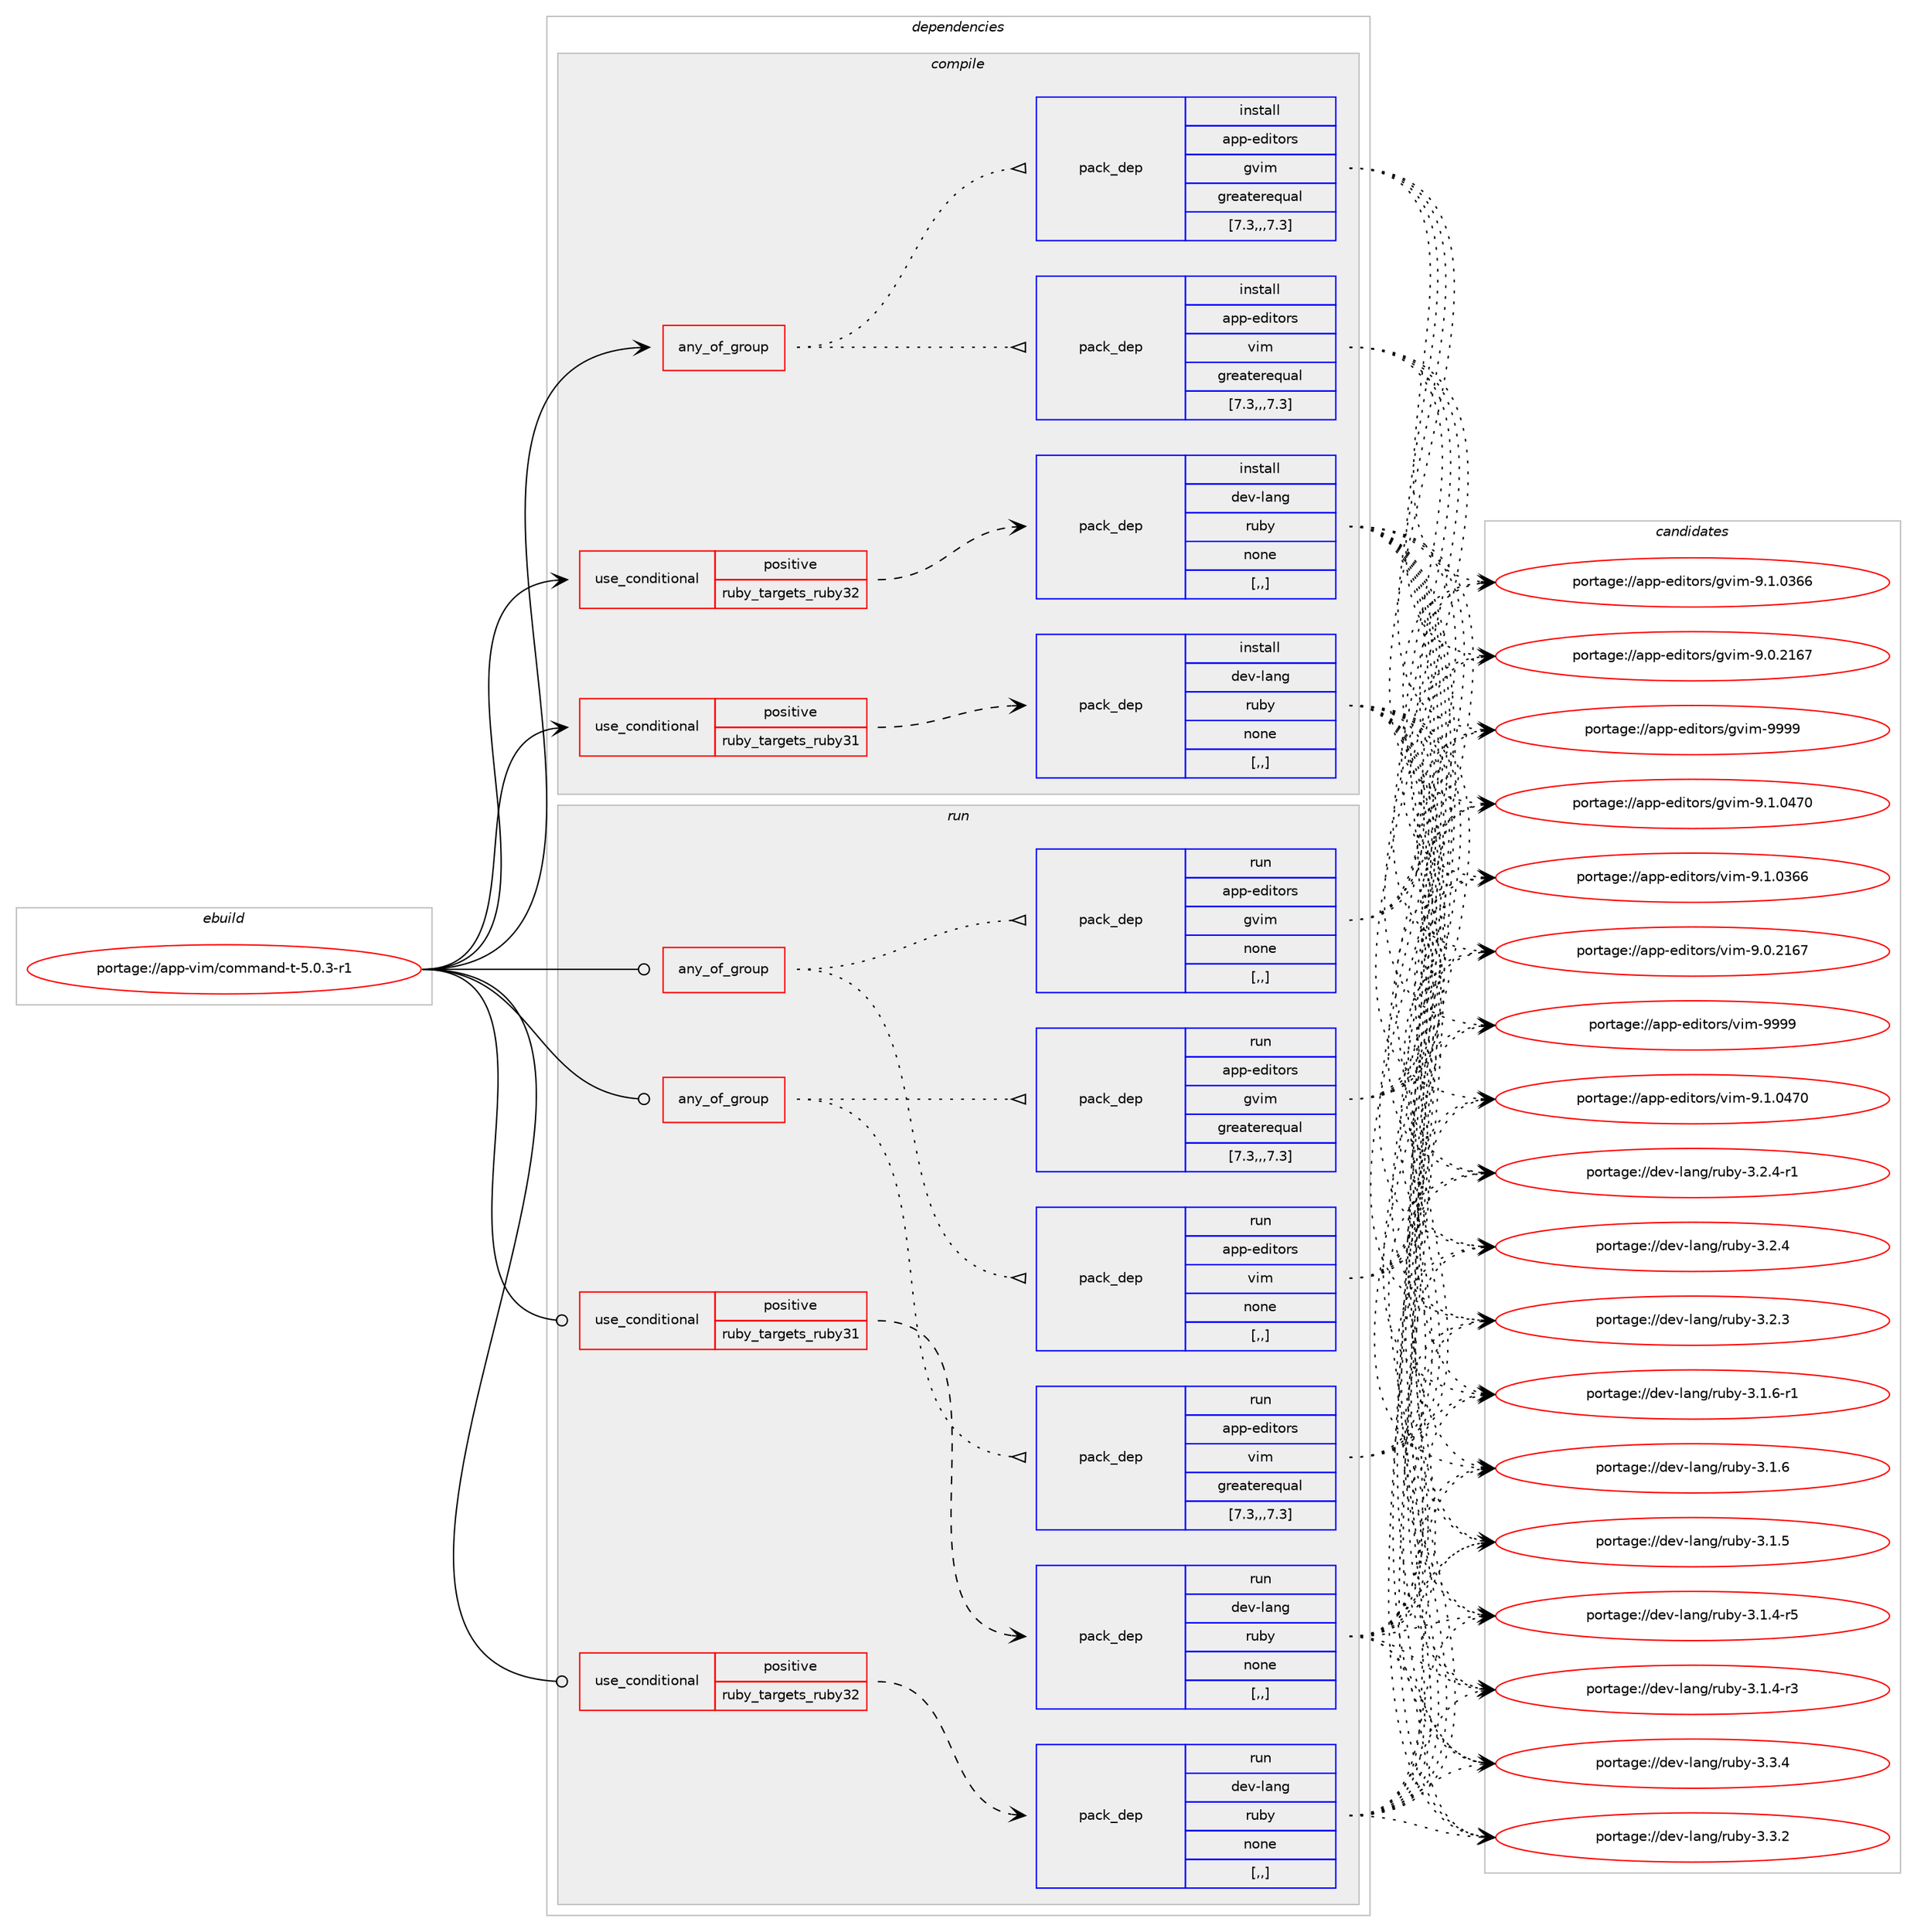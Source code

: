digraph prolog {

# *************
# Graph options
# *************

newrank=true;
concentrate=true;
compound=true;
graph [rankdir=LR,fontname=Helvetica,fontsize=10,ranksep=1.5];#, ranksep=2.5, nodesep=0.2];
edge  [arrowhead=vee];
node  [fontname=Helvetica,fontsize=10];

# **********
# The ebuild
# **********

subgraph cluster_leftcol {
color=gray;
rank=same;
label=<<i>ebuild</i>>;
id [label="portage://app-vim/command-t-5.0.3-r1", color=red, width=4, href="../app-vim/command-t-5.0.3-r1.svg"];
}

# ****************
# The dependencies
# ****************

subgraph cluster_midcol {
color=gray;
label=<<i>dependencies</i>>;
subgraph cluster_compile {
fillcolor="#eeeeee";
style=filled;
label=<<i>compile</i>>;
subgraph any499 {
dependency60922 [label=<<TABLE BORDER="0" CELLBORDER="1" CELLSPACING="0" CELLPADDING="4"><TR><TD CELLPADDING="10">any_of_group</TD></TR></TABLE>>, shape=none, color=red];subgraph pack44068 {
dependency60923 [label=<<TABLE BORDER="0" CELLBORDER="1" CELLSPACING="0" CELLPADDING="4" WIDTH="220"><TR><TD ROWSPAN="6" CELLPADDING="30">pack_dep</TD></TR><TR><TD WIDTH="110">install</TD></TR><TR><TD>app-editors</TD></TR><TR><TD>vim</TD></TR><TR><TD>greaterequal</TD></TR><TR><TD>[7.3,,,7.3]</TD></TR></TABLE>>, shape=none, color=blue];
}
dependency60922:e -> dependency60923:w [weight=20,style="dotted",arrowhead="oinv"];
subgraph pack44069 {
dependency60924 [label=<<TABLE BORDER="0" CELLBORDER="1" CELLSPACING="0" CELLPADDING="4" WIDTH="220"><TR><TD ROWSPAN="6" CELLPADDING="30">pack_dep</TD></TR><TR><TD WIDTH="110">install</TD></TR><TR><TD>app-editors</TD></TR><TR><TD>gvim</TD></TR><TR><TD>greaterequal</TD></TR><TR><TD>[7.3,,,7.3]</TD></TR></TABLE>>, shape=none, color=blue];
}
dependency60922:e -> dependency60924:w [weight=20,style="dotted",arrowhead="oinv"];
}
id:e -> dependency60922:w [weight=20,style="solid",arrowhead="vee"];
subgraph cond16290 {
dependency60925 [label=<<TABLE BORDER="0" CELLBORDER="1" CELLSPACING="0" CELLPADDING="4"><TR><TD ROWSPAN="3" CELLPADDING="10">use_conditional</TD></TR><TR><TD>positive</TD></TR><TR><TD>ruby_targets_ruby31</TD></TR></TABLE>>, shape=none, color=red];
subgraph pack44070 {
dependency60926 [label=<<TABLE BORDER="0" CELLBORDER="1" CELLSPACING="0" CELLPADDING="4" WIDTH="220"><TR><TD ROWSPAN="6" CELLPADDING="30">pack_dep</TD></TR><TR><TD WIDTH="110">install</TD></TR><TR><TD>dev-lang</TD></TR><TR><TD>ruby</TD></TR><TR><TD>none</TD></TR><TR><TD>[,,]</TD></TR></TABLE>>, shape=none, color=blue];
}
dependency60925:e -> dependency60926:w [weight=20,style="dashed",arrowhead="vee"];
}
id:e -> dependency60925:w [weight=20,style="solid",arrowhead="vee"];
subgraph cond16291 {
dependency60927 [label=<<TABLE BORDER="0" CELLBORDER="1" CELLSPACING="0" CELLPADDING="4"><TR><TD ROWSPAN="3" CELLPADDING="10">use_conditional</TD></TR><TR><TD>positive</TD></TR><TR><TD>ruby_targets_ruby32</TD></TR></TABLE>>, shape=none, color=red];
subgraph pack44071 {
dependency60928 [label=<<TABLE BORDER="0" CELLBORDER="1" CELLSPACING="0" CELLPADDING="4" WIDTH="220"><TR><TD ROWSPAN="6" CELLPADDING="30">pack_dep</TD></TR><TR><TD WIDTH="110">install</TD></TR><TR><TD>dev-lang</TD></TR><TR><TD>ruby</TD></TR><TR><TD>none</TD></TR><TR><TD>[,,]</TD></TR></TABLE>>, shape=none, color=blue];
}
dependency60927:e -> dependency60928:w [weight=20,style="dashed",arrowhead="vee"];
}
id:e -> dependency60927:w [weight=20,style="solid",arrowhead="vee"];
}
subgraph cluster_compileandrun {
fillcolor="#eeeeee";
style=filled;
label=<<i>compile and run</i>>;
}
subgraph cluster_run {
fillcolor="#eeeeee";
style=filled;
label=<<i>run</i>>;
subgraph any500 {
dependency60929 [label=<<TABLE BORDER="0" CELLBORDER="1" CELLSPACING="0" CELLPADDING="4"><TR><TD CELLPADDING="10">any_of_group</TD></TR></TABLE>>, shape=none, color=red];subgraph pack44072 {
dependency60930 [label=<<TABLE BORDER="0" CELLBORDER="1" CELLSPACING="0" CELLPADDING="4" WIDTH="220"><TR><TD ROWSPAN="6" CELLPADDING="30">pack_dep</TD></TR><TR><TD WIDTH="110">run</TD></TR><TR><TD>app-editors</TD></TR><TR><TD>vim</TD></TR><TR><TD>greaterequal</TD></TR><TR><TD>[7.3,,,7.3]</TD></TR></TABLE>>, shape=none, color=blue];
}
dependency60929:e -> dependency60930:w [weight=20,style="dotted",arrowhead="oinv"];
subgraph pack44073 {
dependency60931 [label=<<TABLE BORDER="0" CELLBORDER="1" CELLSPACING="0" CELLPADDING="4" WIDTH="220"><TR><TD ROWSPAN="6" CELLPADDING="30">pack_dep</TD></TR><TR><TD WIDTH="110">run</TD></TR><TR><TD>app-editors</TD></TR><TR><TD>gvim</TD></TR><TR><TD>greaterequal</TD></TR><TR><TD>[7.3,,,7.3]</TD></TR></TABLE>>, shape=none, color=blue];
}
dependency60929:e -> dependency60931:w [weight=20,style="dotted",arrowhead="oinv"];
}
id:e -> dependency60929:w [weight=20,style="solid",arrowhead="odot"];
subgraph any501 {
dependency60932 [label=<<TABLE BORDER="0" CELLBORDER="1" CELLSPACING="0" CELLPADDING="4"><TR><TD CELLPADDING="10">any_of_group</TD></TR></TABLE>>, shape=none, color=red];subgraph pack44074 {
dependency60933 [label=<<TABLE BORDER="0" CELLBORDER="1" CELLSPACING="0" CELLPADDING="4" WIDTH="220"><TR><TD ROWSPAN="6" CELLPADDING="30">pack_dep</TD></TR><TR><TD WIDTH="110">run</TD></TR><TR><TD>app-editors</TD></TR><TR><TD>vim</TD></TR><TR><TD>none</TD></TR><TR><TD>[,,]</TD></TR></TABLE>>, shape=none, color=blue];
}
dependency60932:e -> dependency60933:w [weight=20,style="dotted",arrowhead="oinv"];
subgraph pack44075 {
dependency60934 [label=<<TABLE BORDER="0" CELLBORDER="1" CELLSPACING="0" CELLPADDING="4" WIDTH="220"><TR><TD ROWSPAN="6" CELLPADDING="30">pack_dep</TD></TR><TR><TD WIDTH="110">run</TD></TR><TR><TD>app-editors</TD></TR><TR><TD>gvim</TD></TR><TR><TD>none</TD></TR><TR><TD>[,,]</TD></TR></TABLE>>, shape=none, color=blue];
}
dependency60932:e -> dependency60934:w [weight=20,style="dotted",arrowhead="oinv"];
}
id:e -> dependency60932:w [weight=20,style="solid",arrowhead="odot"];
subgraph cond16292 {
dependency60935 [label=<<TABLE BORDER="0" CELLBORDER="1" CELLSPACING="0" CELLPADDING="4"><TR><TD ROWSPAN="3" CELLPADDING="10">use_conditional</TD></TR><TR><TD>positive</TD></TR><TR><TD>ruby_targets_ruby31</TD></TR></TABLE>>, shape=none, color=red];
subgraph pack44076 {
dependency60936 [label=<<TABLE BORDER="0" CELLBORDER="1" CELLSPACING="0" CELLPADDING="4" WIDTH="220"><TR><TD ROWSPAN="6" CELLPADDING="30">pack_dep</TD></TR><TR><TD WIDTH="110">run</TD></TR><TR><TD>dev-lang</TD></TR><TR><TD>ruby</TD></TR><TR><TD>none</TD></TR><TR><TD>[,,]</TD></TR></TABLE>>, shape=none, color=blue];
}
dependency60935:e -> dependency60936:w [weight=20,style="dashed",arrowhead="vee"];
}
id:e -> dependency60935:w [weight=20,style="solid",arrowhead="odot"];
subgraph cond16293 {
dependency60937 [label=<<TABLE BORDER="0" CELLBORDER="1" CELLSPACING="0" CELLPADDING="4"><TR><TD ROWSPAN="3" CELLPADDING="10">use_conditional</TD></TR><TR><TD>positive</TD></TR><TR><TD>ruby_targets_ruby32</TD></TR></TABLE>>, shape=none, color=red];
subgraph pack44077 {
dependency60938 [label=<<TABLE BORDER="0" CELLBORDER="1" CELLSPACING="0" CELLPADDING="4" WIDTH="220"><TR><TD ROWSPAN="6" CELLPADDING="30">pack_dep</TD></TR><TR><TD WIDTH="110">run</TD></TR><TR><TD>dev-lang</TD></TR><TR><TD>ruby</TD></TR><TR><TD>none</TD></TR><TR><TD>[,,]</TD></TR></TABLE>>, shape=none, color=blue];
}
dependency60937:e -> dependency60938:w [weight=20,style="dashed",arrowhead="vee"];
}
id:e -> dependency60937:w [weight=20,style="solid",arrowhead="odot"];
}
}

# **************
# The candidates
# **************

subgraph cluster_choices {
rank=same;
color=gray;
label=<<i>candidates</i>>;

subgraph choice44068 {
color=black;
nodesep=1;
choice9711211245101100105116111114115471181051094557575757 [label="portage://app-editors/vim-9999", color=red, width=4,href="../app-editors/vim-9999.svg"];
choice971121124510110010511611111411547118105109455746494648525548 [label="portage://app-editors/vim-9.1.0470", color=red, width=4,href="../app-editors/vim-9.1.0470.svg"];
choice971121124510110010511611111411547118105109455746494648515454 [label="portage://app-editors/vim-9.1.0366", color=red, width=4,href="../app-editors/vim-9.1.0366.svg"];
choice971121124510110010511611111411547118105109455746484650495455 [label="portage://app-editors/vim-9.0.2167", color=red, width=4,href="../app-editors/vim-9.0.2167.svg"];
dependency60923:e -> choice9711211245101100105116111114115471181051094557575757:w [style=dotted,weight="100"];
dependency60923:e -> choice971121124510110010511611111411547118105109455746494648525548:w [style=dotted,weight="100"];
dependency60923:e -> choice971121124510110010511611111411547118105109455746494648515454:w [style=dotted,weight="100"];
dependency60923:e -> choice971121124510110010511611111411547118105109455746484650495455:w [style=dotted,weight="100"];
}
subgraph choice44069 {
color=black;
nodesep=1;
choice9711211245101100105116111114115471031181051094557575757 [label="portage://app-editors/gvim-9999", color=red, width=4,href="../app-editors/gvim-9999.svg"];
choice971121124510110010511611111411547103118105109455746494648525548 [label="portage://app-editors/gvim-9.1.0470", color=red, width=4,href="../app-editors/gvim-9.1.0470.svg"];
choice971121124510110010511611111411547103118105109455746494648515454 [label="portage://app-editors/gvim-9.1.0366", color=red, width=4,href="../app-editors/gvim-9.1.0366.svg"];
choice971121124510110010511611111411547103118105109455746484650495455 [label="portage://app-editors/gvim-9.0.2167", color=red, width=4,href="../app-editors/gvim-9.0.2167.svg"];
dependency60924:e -> choice9711211245101100105116111114115471031181051094557575757:w [style=dotted,weight="100"];
dependency60924:e -> choice971121124510110010511611111411547103118105109455746494648525548:w [style=dotted,weight="100"];
dependency60924:e -> choice971121124510110010511611111411547103118105109455746494648515454:w [style=dotted,weight="100"];
dependency60924:e -> choice971121124510110010511611111411547103118105109455746484650495455:w [style=dotted,weight="100"];
}
subgraph choice44070 {
color=black;
nodesep=1;
choice10010111845108971101034711411798121455146514652 [label="portage://dev-lang/ruby-3.3.4", color=red, width=4,href="../dev-lang/ruby-3.3.4.svg"];
choice10010111845108971101034711411798121455146514650 [label="portage://dev-lang/ruby-3.3.2", color=red, width=4,href="../dev-lang/ruby-3.3.2.svg"];
choice100101118451089711010347114117981214551465046524511449 [label="portage://dev-lang/ruby-3.2.4-r1", color=red, width=4,href="../dev-lang/ruby-3.2.4-r1.svg"];
choice10010111845108971101034711411798121455146504652 [label="portage://dev-lang/ruby-3.2.4", color=red, width=4,href="../dev-lang/ruby-3.2.4.svg"];
choice10010111845108971101034711411798121455146504651 [label="portage://dev-lang/ruby-3.2.3", color=red, width=4,href="../dev-lang/ruby-3.2.3.svg"];
choice100101118451089711010347114117981214551464946544511449 [label="portage://dev-lang/ruby-3.1.6-r1", color=red, width=4,href="../dev-lang/ruby-3.1.6-r1.svg"];
choice10010111845108971101034711411798121455146494654 [label="portage://dev-lang/ruby-3.1.6", color=red, width=4,href="../dev-lang/ruby-3.1.6.svg"];
choice10010111845108971101034711411798121455146494653 [label="portage://dev-lang/ruby-3.1.5", color=red, width=4,href="../dev-lang/ruby-3.1.5.svg"];
choice100101118451089711010347114117981214551464946524511453 [label="portage://dev-lang/ruby-3.1.4-r5", color=red, width=4,href="../dev-lang/ruby-3.1.4-r5.svg"];
choice100101118451089711010347114117981214551464946524511451 [label="portage://dev-lang/ruby-3.1.4-r3", color=red, width=4,href="../dev-lang/ruby-3.1.4-r3.svg"];
dependency60926:e -> choice10010111845108971101034711411798121455146514652:w [style=dotted,weight="100"];
dependency60926:e -> choice10010111845108971101034711411798121455146514650:w [style=dotted,weight="100"];
dependency60926:e -> choice100101118451089711010347114117981214551465046524511449:w [style=dotted,weight="100"];
dependency60926:e -> choice10010111845108971101034711411798121455146504652:w [style=dotted,weight="100"];
dependency60926:e -> choice10010111845108971101034711411798121455146504651:w [style=dotted,weight="100"];
dependency60926:e -> choice100101118451089711010347114117981214551464946544511449:w [style=dotted,weight="100"];
dependency60926:e -> choice10010111845108971101034711411798121455146494654:w [style=dotted,weight="100"];
dependency60926:e -> choice10010111845108971101034711411798121455146494653:w [style=dotted,weight="100"];
dependency60926:e -> choice100101118451089711010347114117981214551464946524511453:w [style=dotted,weight="100"];
dependency60926:e -> choice100101118451089711010347114117981214551464946524511451:w [style=dotted,weight="100"];
}
subgraph choice44071 {
color=black;
nodesep=1;
choice10010111845108971101034711411798121455146514652 [label="portage://dev-lang/ruby-3.3.4", color=red, width=4,href="../dev-lang/ruby-3.3.4.svg"];
choice10010111845108971101034711411798121455146514650 [label="portage://dev-lang/ruby-3.3.2", color=red, width=4,href="../dev-lang/ruby-3.3.2.svg"];
choice100101118451089711010347114117981214551465046524511449 [label="portage://dev-lang/ruby-3.2.4-r1", color=red, width=4,href="../dev-lang/ruby-3.2.4-r1.svg"];
choice10010111845108971101034711411798121455146504652 [label="portage://dev-lang/ruby-3.2.4", color=red, width=4,href="../dev-lang/ruby-3.2.4.svg"];
choice10010111845108971101034711411798121455146504651 [label="portage://dev-lang/ruby-3.2.3", color=red, width=4,href="../dev-lang/ruby-3.2.3.svg"];
choice100101118451089711010347114117981214551464946544511449 [label="portage://dev-lang/ruby-3.1.6-r1", color=red, width=4,href="../dev-lang/ruby-3.1.6-r1.svg"];
choice10010111845108971101034711411798121455146494654 [label="portage://dev-lang/ruby-3.1.6", color=red, width=4,href="../dev-lang/ruby-3.1.6.svg"];
choice10010111845108971101034711411798121455146494653 [label="portage://dev-lang/ruby-3.1.5", color=red, width=4,href="../dev-lang/ruby-3.1.5.svg"];
choice100101118451089711010347114117981214551464946524511453 [label="portage://dev-lang/ruby-3.1.4-r5", color=red, width=4,href="../dev-lang/ruby-3.1.4-r5.svg"];
choice100101118451089711010347114117981214551464946524511451 [label="portage://dev-lang/ruby-3.1.4-r3", color=red, width=4,href="../dev-lang/ruby-3.1.4-r3.svg"];
dependency60928:e -> choice10010111845108971101034711411798121455146514652:w [style=dotted,weight="100"];
dependency60928:e -> choice10010111845108971101034711411798121455146514650:w [style=dotted,weight="100"];
dependency60928:e -> choice100101118451089711010347114117981214551465046524511449:w [style=dotted,weight="100"];
dependency60928:e -> choice10010111845108971101034711411798121455146504652:w [style=dotted,weight="100"];
dependency60928:e -> choice10010111845108971101034711411798121455146504651:w [style=dotted,weight="100"];
dependency60928:e -> choice100101118451089711010347114117981214551464946544511449:w [style=dotted,weight="100"];
dependency60928:e -> choice10010111845108971101034711411798121455146494654:w [style=dotted,weight="100"];
dependency60928:e -> choice10010111845108971101034711411798121455146494653:w [style=dotted,weight="100"];
dependency60928:e -> choice100101118451089711010347114117981214551464946524511453:w [style=dotted,weight="100"];
dependency60928:e -> choice100101118451089711010347114117981214551464946524511451:w [style=dotted,weight="100"];
}
subgraph choice44072 {
color=black;
nodesep=1;
choice9711211245101100105116111114115471181051094557575757 [label="portage://app-editors/vim-9999", color=red, width=4,href="../app-editors/vim-9999.svg"];
choice971121124510110010511611111411547118105109455746494648525548 [label="portage://app-editors/vim-9.1.0470", color=red, width=4,href="../app-editors/vim-9.1.0470.svg"];
choice971121124510110010511611111411547118105109455746494648515454 [label="portage://app-editors/vim-9.1.0366", color=red, width=4,href="../app-editors/vim-9.1.0366.svg"];
choice971121124510110010511611111411547118105109455746484650495455 [label="portage://app-editors/vim-9.0.2167", color=red, width=4,href="../app-editors/vim-9.0.2167.svg"];
dependency60930:e -> choice9711211245101100105116111114115471181051094557575757:w [style=dotted,weight="100"];
dependency60930:e -> choice971121124510110010511611111411547118105109455746494648525548:w [style=dotted,weight="100"];
dependency60930:e -> choice971121124510110010511611111411547118105109455746494648515454:w [style=dotted,weight="100"];
dependency60930:e -> choice971121124510110010511611111411547118105109455746484650495455:w [style=dotted,weight="100"];
}
subgraph choice44073 {
color=black;
nodesep=1;
choice9711211245101100105116111114115471031181051094557575757 [label="portage://app-editors/gvim-9999", color=red, width=4,href="../app-editors/gvim-9999.svg"];
choice971121124510110010511611111411547103118105109455746494648525548 [label="portage://app-editors/gvim-9.1.0470", color=red, width=4,href="../app-editors/gvim-9.1.0470.svg"];
choice971121124510110010511611111411547103118105109455746494648515454 [label="portage://app-editors/gvim-9.1.0366", color=red, width=4,href="../app-editors/gvim-9.1.0366.svg"];
choice971121124510110010511611111411547103118105109455746484650495455 [label="portage://app-editors/gvim-9.0.2167", color=red, width=4,href="../app-editors/gvim-9.0.2167.svg"];
dependency60931:e -> choice9711211245101100105116111114115471031181051094557575757:w [style=dotted,weight="100"];
dependency60931:e -> choice971121124510110010511611111411547103118105109455746494648525548:w [style=dotted,weight="100"];
dependency60931:e -> choice971121124510110010511611111411547103118105109455746494648515454:w [style=dotted,weight="100"];
dependency60931:e -> choice971121124510110010511611111411547103118105109455746484650495455:w [style=dotted,weight="100"];
}
subgraph choice44074 {
color=black;
nodesep=1;
choice9711211245101100105116111114115471181051094557575757 [label="portage://app-editors/vim-9999", color=red, width=4,href="../app-editors/vim-9999.svg"];
choice971121124510110010511611111411547118105109455746494648525548 [label="portage://app-editors/vim-9.1.0470", color=red, width=4,href="../app-editors/vim-9.1.0470.svg"];
choice971121124510110010511611111411547118105109455746494648515454 [label="portage://app-editors/vim-9.1.0366", color=red, width=4,href="../app-editors/vim-9.1.0366.svg"];
choice971121124510110010511611111411547118105109455746484650495455 [label="portage://app-editors/vim-9.0.2167", color=red, width=4,href="../app-editors/vim-9.0.2167.svg"];
dependency60933:e -> choice9711211245101100105116111114115471181051094557575757:w [style=dotted,weight="100"];
dependency60933:e -> choice971121124510110010511611111411547118105109455746494648525548:w [style=dotted,weight="100"];
dependency60933:e -> choice971121124510110010511611111411547118105109455746494648515454:w [style=dotted,weight="100"];
dependency60933:e -> choice971121124510110010511611111411547118105109455746484650495455:w [style=dotted,weight="100"];
}
subgraph choice44075 {
color=black;
nodesep=1;
choice9711211245101100105116111114115471031181051094557575757 [label="portage://app-editors/gvim-9999", color=red, width=4,href="../app-editors/gvim-9999.svg"];
choice971121124510110010511611111411547103118105109455746494648525548 [label="portage://app-editors/gvim-9.1.0470", color=red, width=4,href="../app-editors/gvim-9.1.0470.svg"];
choice971121124510110010511611111411547103118105109455746494648515454 [label="portage://app-editors/gvim-9.1.0366", color=red, width=4,href="../app-editors/gvim-9.1.0366.svg"];
choice971121124510110010511611111411547103118105109455746484650495455 [label="portage://app-editors/gvim-9.0.2167", color=red, width=4,href="../app-editors/gvim-9.0.2167.svg"];
dependency60934:e -> choice9711211245101100105116111114115471031181051094557575757:w [style=dotted,weight="100"];
dependency60934:e -> choice971121124510110010511611111411547103118105109455746494648525548:w [style=dotted,weight="100"];
dependency60934:e -> choice971121124510110010511611111411547103118105109455746494648515454:w [style=dotted,weight="100"];
dependency60934:e -> choice971121124510110010511611111411547103118105109455746484650495455:w [style=dotted,weight="100"];
}
subgraph choice44076 {
color=black;
nodesep=1;
choice10010111845108971101034711411798121455146514652 [label="portage://dev-lang/ruby-3.3.4", color=red, width=4,href="../dev-lang/ruby-3.3.4.svg"];
choice10010111845108971101034711411798121455146514650 [label="portage://dev-lang/ruby-3.3.2", color=red, width=4,href="../dev-lang/ruby-3.3.2.svg"];
choice100101118451089711010347114117981214551465046524511449 [label="portage://dev-lang/ruby-3.2.4-r1", color=red, width=4,href="../dev-lang/ruby-3.2.4-r1.svg"];
choice10010111845108971101034711411798121455146504652 [label="portage://dev-lang/ruby-3.2.4", color=red, width=4,href="../dev-lang/ruby-3.2.4.svg"];
choice10010111845108971101034711411798121455146504651 [label="portage://dev-lang/ruby-3.2.3", color=red, width=4,href="../dev-lang/ruby-3.2.3.svg"];
choice100101118451089711010347114117981214551464946544511449 [label="portage://dev-lang/ruby-3.1.6-r1", color=red, width=4,href="../dev-lang/ruby-3.1.6-r1.svg"];
choice10010111845108971101034711411798121455146494654 [label="portage://dev-lang/ruby-3.1.6", color=red, width=4,href="../dev-lang/ruby-3.1.6.svg"];
choice10010111845108971101034711411798121455146494653 [label="portage://dev-lang/ruby-3.1.5", color=red, width=4,href="../dev-lang/ruby-3.1.5.svg"];
choice100101118451089711010347114117981214551464946524511453 [label="portage://dev-lang/ruby-3.1.4-r5", color=red, width=4,href="../dev-lang/ruby-3.1.4-r5.svg"];
choice100101118451089711010347114117981214551464946524511451 [label="portage://dev-lang/ruby-3.1.4-r3", color=red, width=4,href="../dev-lang/ruby-3.1.4-r3.svg"];
dependency60936:e -> choice10010111845108971101034711411798121455146514652:w [style=dotted,weight="100"];
dependency60936:e -> choice10010111845108971101034711411798121455146514650:w [style=dotted,weight="100"];
dependency60936:e -> choice100101118451089711010347114117981214551465046524511449:w [style=dotted,weight="100"];
dependency60936:e -> choice10010111845108971101034711411798121455146504652:w [style=dotted,weight="100"];
dependency60936:e -> choice10010111845108971101034711411798121455146504651:w [style=dotted,weight="100"];
dependency60936:e -> choice100101118451089711010347114117981214551464946544511449:w [style=dotted,weight="100"];
dependency60936:e -> choice10010111845108971101034711411798121455146494654:w [style=dotted,weight="100"];
dependency60936:e -> choice10010111845108971101034711411798121455146494653:w [style=dotted,weight="100"];
dependency60936:e -> choice100101118451089711010347114117981214551464946524511453:w [style=dotted,weight="100"];
dependency60936:e -> choice100101118451089711010347114117981214551464946524511451:w [style=dotted,weight="100"];
}
subgraph choice44077 {
color=black;
nodesep=1;
choice10010111845108971101034711411798121455146514652 [label="portage://dev-lang/ruby-3.3.4", color=red, width=4,href="../dev-lang/ruby-3.3.4.svg"];
choice10010111845108971101034711411798121455146514650 [label="portage://dev-lang/ruby-3.3.2", color=red, width=4,href="../dev-lang/ruby-3.3.2.svg"];
choice100101118451089711010347114117981214551465046524511449 [label="portage://dev-lang/ruby-3.2.4-r1", color=red, width=4,href="../dev-lang/ruby-3.2.4-r1.svg"];
choice10010111845108971101034711411798121455146504652 [label="portage://dev-lang/ruby-3.2.4", color=red, width=4,href="../dev-lang/ruby-3.2.4.svg"];
choice10010111845108971101034711411798121455146504651 [label="portage://dev-lang/ruby-3.2.3", color=red, width=4,href="../dev-lang/ruby-3.2.3.svg"];
choice100101118451089711010347114117981214551464946544511449 [label="portage://dev-lang/ruby-3.1.6-r1", color=red, width=4,href="../dev-lang/ruby-3.1.6-r1.svg"];
choice10010111845108971101034711411798121455146494654 [label="portage://dev-lang/ruby-3.1.6", color=red, width=4,href="../dev-lang/ruby-3.1.6.svg"];
choice10010111845108971101034711411798121455146494653 [label="portage://dev-lang/ruby-3.1.5", color=red, width=4,href="../dev-lang/ruby-3.1.5.svg"];
choice100101118451089711010347114117981214551464946524511453 [label="portage://dev-lang/ruby-3.1.4-r5", color=red, width=4,href="../dev-lang/ruby-3.1.4-r5.svg"];
choice100101118451089711010347114117981214551464946524511451 [label="portage://dev-lang/ruby-3.1.4-r3", color=red, width=4,href="../dev-lang/ruby-3.1.4-r3.svg"];
dependency60938:e -> choice10010111845108971101034711411798121455146514652:w [style=dotted,weight="100"];
dependency60938:e -> choice10010111845108971101034711411798121455146514650:w [style=dotted,weight="100"];
dependency60938:e -> choice100101118451089711010347114117981214551465046524511449:w [style=dotted,weight="100"];
dependency60938:e -> choice10010111845108971101034711411798121455146504652:w [style=dotted,weight="100"];
dependency60938:e -> choice10010111845108971101034711411798121455146504651:w [style=dotted,weight="100"];
dependency60938:e -> choice100101118451089711010347114117981214551464946544511449:w [style=dotted,weight="100"];
dependency60938:e -> choice10010111845108971101034711411798121455146494654:w [style=dotted,weight="100"];
dependency60938:e -> choice10010111845108971101034711411798121455146494653:w [style=dotted,weight="100"];
dependency60938:e -> choice100101118451089711010347114117981214551464946524511453:w [style=dotted,weight="100"];
dependency60938:e -> choice100101118451089711010347114117981214551464946524511451:w [style=dotted,weight="100"];
}
}

}
